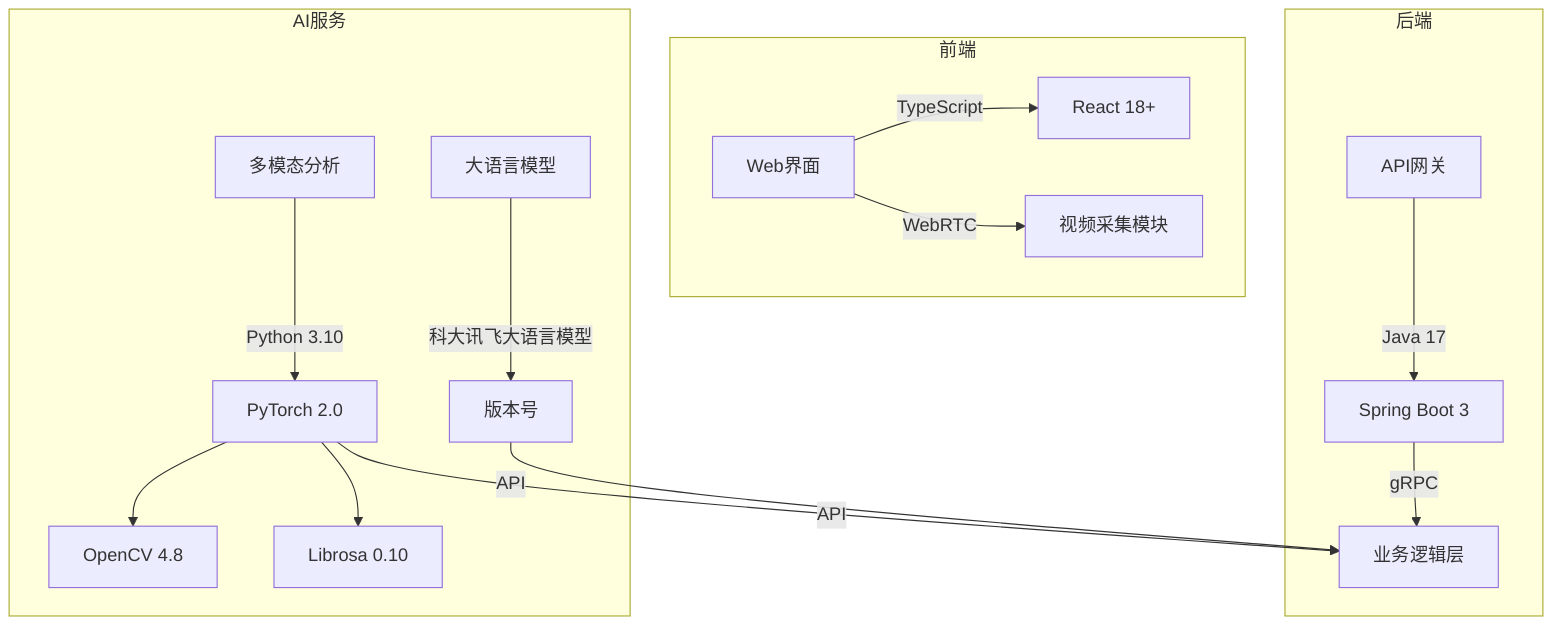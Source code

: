 graph TB
    subgraph 前端
        A[Web界面] -->|TypeScript| B[React 18+]
        A -->|WebRTC| C[视频采集模块]
    end

    subgraph 后端
        D[API网关] -->|Java 17| E[Spring Boot 3]
        E -->|gRPC| F[业务逻辑层]
    end

    subgraph AI服务
        G[大语言模型] -->|科大讯飞大语言模型| H[版本号]
        I[多模态分析] -->|Python 3.10| J[PyTorch 2.0]
        J --> K[OpenCV 4.8]
        J --> L[Librosa 0.10]
        H -->|API| F
        J -->|API| F
    end